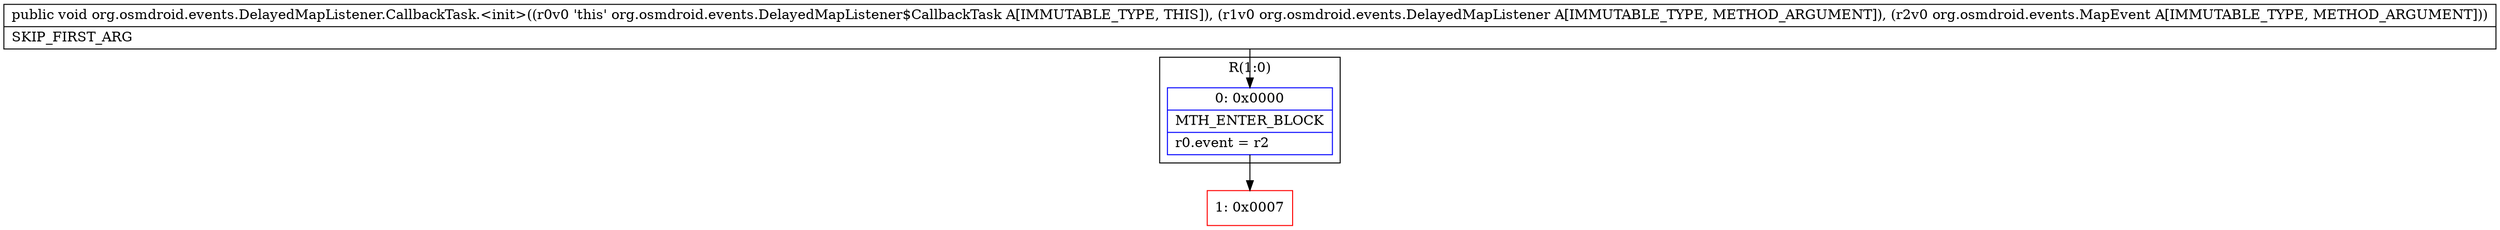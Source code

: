 digraph "CFG fororg.osmdroid.events.DelayedMapListener.CallbackTask.\<init\>(Lorg\/osmdroid\/events\/DelayedMapListener;Lorg\/osmdroid\/events\/MapEvent;)V" {
subgraph cluster_Region_834770924 {
label = "R(1:0)";
node [shape=record,color=blue];
Node_0 [shape=record,label="{0\:\ 0x0000|MTH_ENTER_BLOCK\l|r0.event = r2\l}"];
}
Node_1 [shape=record,color=red,label="{1\:\ 0x0007}"];
MethodNode[shape=record,label="{public void org.osmdroid.events.DelayedMapListener.CallbackTask.\<init\>((r0v0 'this' org.osmdroid.events.DelayedMapListener$CallbackTask A[IMMUTABLE_TYPE, THIS]), (r1v0 org.osmdroid.events.DelayedMapListener A[IMMUTABLE_TYPE, METHOD_ARGUMENT]), (r2v0 org.osmdroid.events.MapEvent A[IMMUTABLE_TYPE, METHOD_ARGUMENT]))  | SKIP_FIRST_ARG\l}"];
MethodNode -> Node_0;
Node_0 -> Node_1;
}

